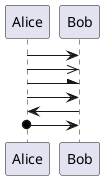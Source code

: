 ```plantuml

@startuml
participant Alice as a
participant Bob as b
a -> b 
a ->> b 
a -\ b 
a -> b 
b -> a 
a o-> b 
@enduml

```